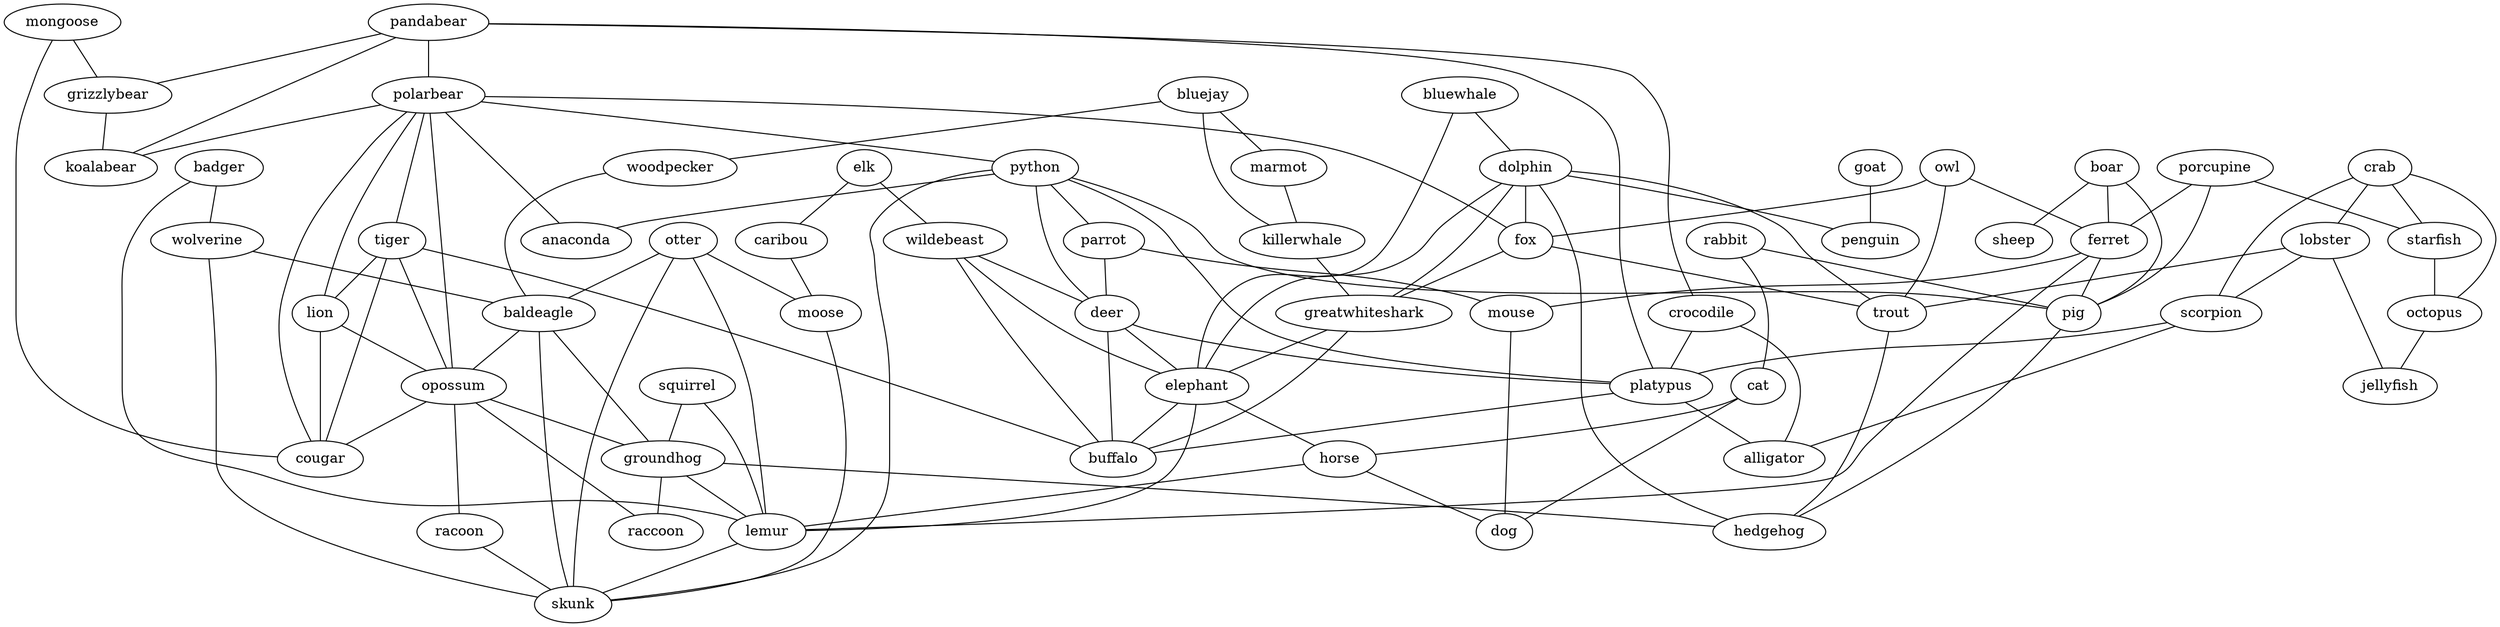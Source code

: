 strict graph G {
owl;
pandabear;
crocodile;
mongoose;
boar;
badger;
sheep;
elk;
crab;
polarbear;
porcupine;
grizzlybear;
squirrel;
starfish;
python;
caribou;
tiger;
ferret;
rabbit;
otter;
parrot;
bluejay;
cat;
wildebeast;
bluewhale;
marmot;
dolphin;
deer;
pig;
lion;
lobster;
anaconda;
woodpecker;
mouse;
killerwhale;
fox;
greatwhiteshark;
wolverine;
baldeagle;
elephant;
goat;
trout;
moose;
octopus;
scorpion;
horse;
opossum;
jellyfish;
racoon;
koalabear;
penguin;
cougar;
groundhog;
lemur;
platypus;
dog;
alligator;
raccoon;
skunk;
buffalo;
hedgehog;
owl -- ferret  [weight=1];
owl -- fox  [weight=1];
owl -- trout  [weight=1];
pandabear -- koalabear  [weight=1];
pandabear -- grizzlybear  [weight=1];
pandabear -- platypus  [weight=1];
pandabear -- crocodile  [weight=1];
pandabear -- polarbear  [weight=1];
crocodile -- alligator  [weight=1];
crocodile -- platypus  [weight=1];
mongoose -- cougar  [weight=1];
mongoose -- grizzlybear  [weight=1];
boar -- sheep  [weight=1];
boar -- ferret  [weight=1];
boar -- pig  [weight=1];
badger -- wolverine  [weight=1];
badger -- lemur  [weight=1];
elk -- wildebeast  [weight=1];
elk -- caribou  [weight=1];
crab -- octopus  [weight=1];
crab -- scorpion  [weight=1];
crab -- lobster  [weight=1];
crab -- starfish  [weight=1];
polarbear -- koalabear  [weight=1];
polarbear -- python  [weight=1];
polarbear -- fox  [weight=1];
polarbear -- tiger  [weight=1];
polarbear -- cougar  [weight=1];
polarbear -- lion  [weight=1];
polarbear -- opossum  [weight=1];
polarbear -- anaconda  [weight=1];
porcupine -- ferret  [weight=1];
porcupine -- starfish  [weight=1];
porcupine -- pig  [weight=1];
grizzlybear -- koalabear  [weight=1];
squirrel -- lemur  [weight=1];
squirrel -- groundhog  [weight=1];
starfish -- octopus  [weight=1];
python -- parrot  [weight=1];
python -- platypus  [weight=1];
python -- deer  [weight=1];
python -- pig  [weight=1];
python -- anaconda  [weight=1];
python -- skunk  [weight=1];
caribou -- moose  [weight=1];
tiger -- cougar  [weight=1];
tiger -- lion  [weight=1];
tiger -- opossum  [weight=1];
tiger -- buffalo  [weight=1];
ferret -- lemur  [weight=1];
ferret -- pig  [weight=1];
ferret -- mouse  [weight=1];
rabbit -- pig  [weight=1];
rabbit -- cat  [weight=1];
otter -- moose  [weight=1];
otter -- baldeagle  [weight=1];
otter -- lemur  [weight=1];
otter -- skunk  [weight=1];
parrot -- mouse  [weight=1];
parrot -- deer  [weight=1];
bluejay -- marmot  [weight=1];
bluejay -- woodpecker  [weight=1];
bluejay -- killerwhale  [weight=1];
cat -- horse  [weight=1];
cat -- dog  [weight=1];
wildebeast -- deer  [weight=1];
wildebeast -- buffalo  [weight=1];
wildebeast -- elephant  [weight=1];
bluewhale -- dolphin  [weight=1];
bluewhale -- elephant  [weight=1];
marmot -- killerwhale  [weight=1];
dolphin -- fox  [weight=1];
dolphin -- greatwhiteshark  [weight=1];
dolphin -- elephant  [weight=1];
dolphin -- penguin  [weight=1];
dolphin -- trout  [weight=1];
dolphin -- hedgehog  [weight=1];
deer -- elephant  [weight=1];
deer -- platypus  [weight=1];
deer -- buffalo  [weight=1];
pig -- hedgehog  [weight=1];
lion -- opossum  [weight=1];
lion -- cougar  [weight=1];
lobster -- jellyfish  [weight=1];
lobster -- scorpion  [weight=1];
lobster -- trout  [weight=1];
woodpecker -- baldeagle  [weight=1];
mouse -- dog  [weight=1];
killerwhale -- greatwhiteshark  [weight=1];
fox -- greatwhiteshark  [weight=1];
fox -- trout  [weight=1];
greatwhiteshark -- elephant  [weight=1];
greatwhiteshark -- buffalo  [weight=1];
wolverine -- skunk  [weight=1];
wolverine -- baldeagle  [weight=1];
baldeagle -- skunk  [weight=1];
baldeagle -- opossum  [weight=1];
baldeagle -- groundhog  [weight=1];
elephant -- horse  [weight=1];
elephant -- lemur  [weight=1];
elephant -- buffalo  [weight=1];
goat -- penguin  [weight=1];
trout -- hedgehog  [weight=1];
moose -- skunk  [weight=1];
octopus -- jellyfish  [weight=1];
scorpion -- alligator  [weight=1];
scorpion -- platypus  [weight=1];
horse -- lemur  [weight=1];
horse -- dog  [weight=1];
opossum -- racoon  [weight=1];
opossum -- cougar  [weight=1];
opossum -- raccoon  [weight=1];
opossum -- groundhog  [weight=1];
racoon -- skunk  [weight=1];
groundhog -- lemur  [weight=1];
groundhog -- raccoon  [weight=1];
groundhog -- hedgehog  [weight=1];
lemur -- skunk  [weight=1];
platypus -- buffalo  [weight=1];
platypus -- alligator  [weight=1];
}
